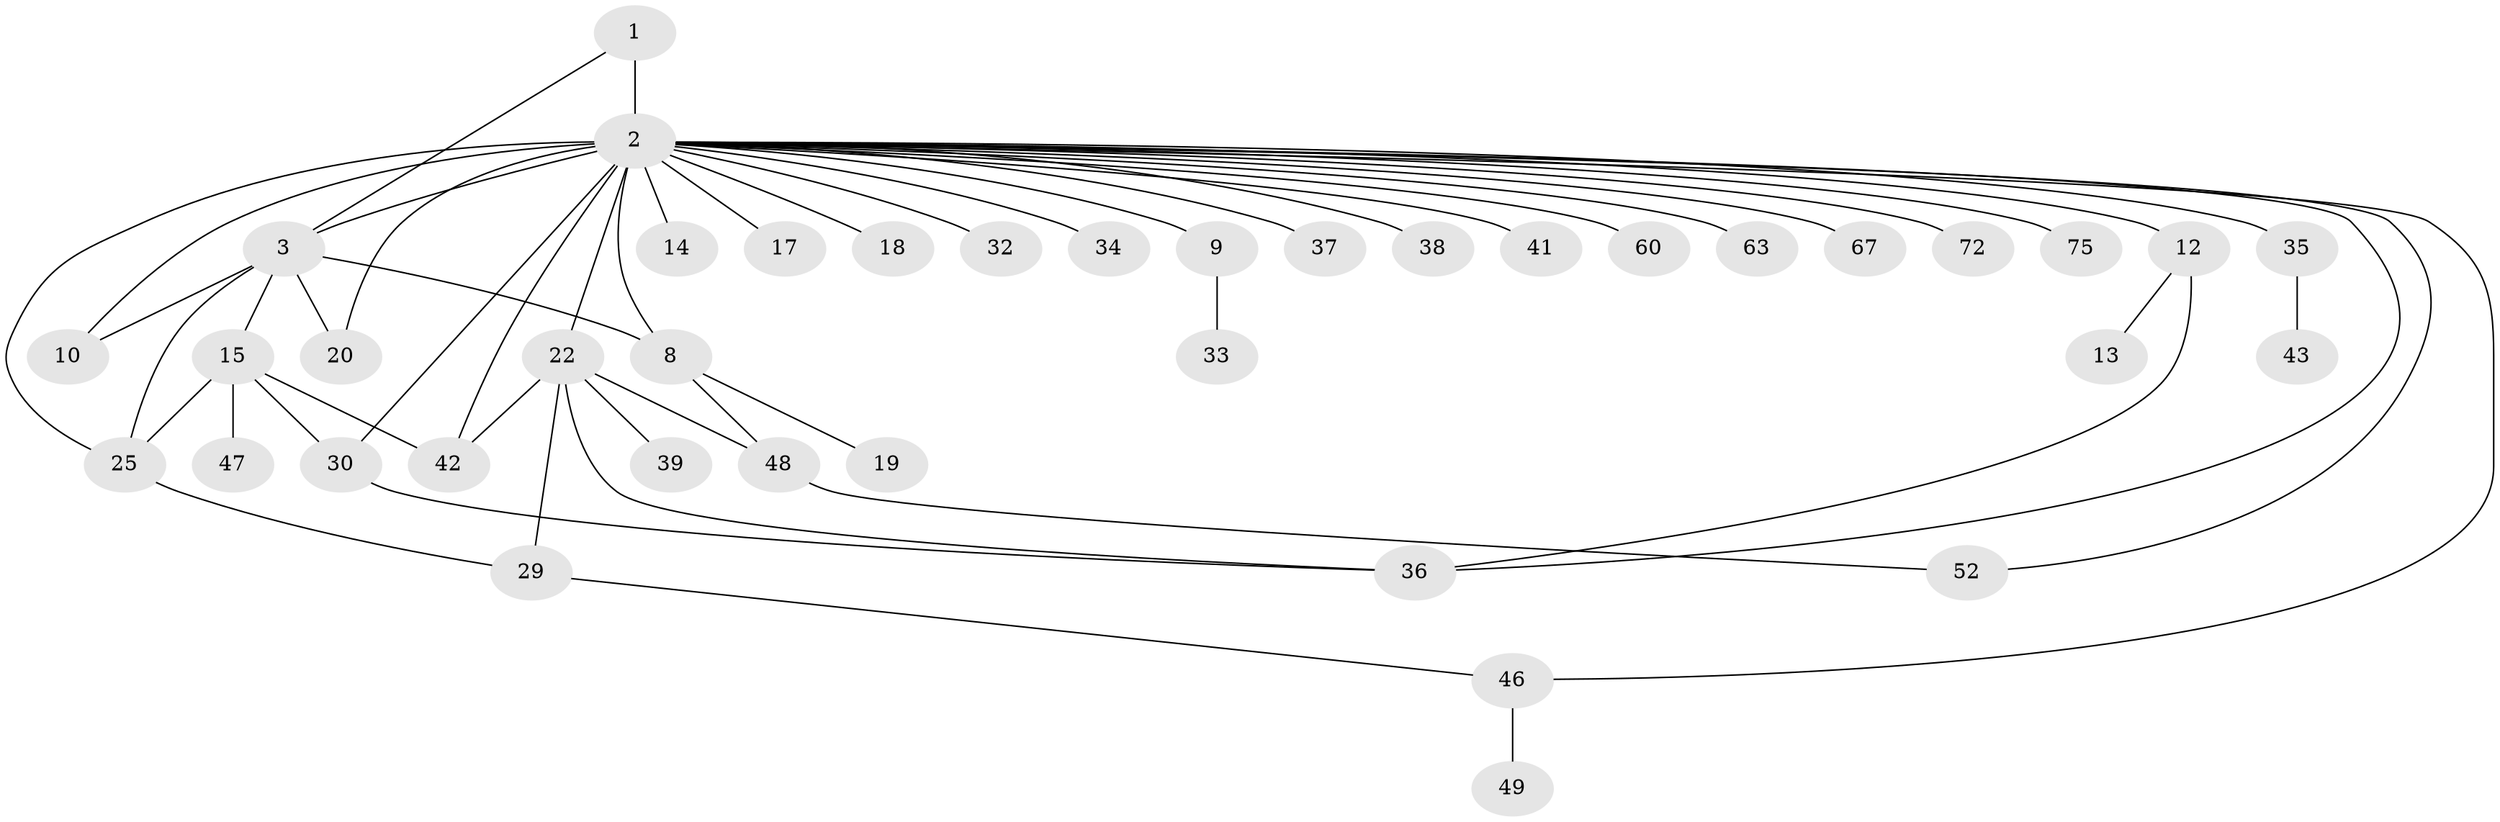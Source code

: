 // original degree distribution, {4: 0.05063291139240506, 22: 0.012658227848101266, 11: 0.012658227848101266, 9: 0.012658227848101266, 7: 0.012658227848101266, 5: 0.05063291139240506, 24: 0.012658227848101266, 10: 0.012658227848101266, 2: 0.17721518987341772, 3: 0.20253164556962025, 1: 0.4430379746835443}
// Generated by graph-tools (version 1.1) at 2025/14/03/09/25 04:14:46]
// undirected, 39 vertices, 54 edges
graph export_dot {
graph [start="1"]
  node [color=gray90,style=filled];
  1 [super="+23"];
  2 [super="+31+11+54+7+53+61+76+79+27+6+4+21"];
  3 [super="+73+74"];
  8 [super="+56+68"];
  9;
  10;
  12 [super="+28"];
  13 [super="+50"];
  14;
  15;
  17;
  18;
  19 [super="+78"];
  20;
  22 [super="+51+26"];
  25;
  29;
  30 [super="+71"];
  32;
  33;
  34;
  35;
  36;
  37;
  38;
  39;
  41;
  42 [super="+57"];
  43;
  46;
  47;
  48 [super="+62"];
  49;
  52 [super="+66"];
  60;
  63;
  67;
  72;
  75;
  1 -- 2 [weight=2];
  1 -- 3;
  2 -- 8 [weight=5];
  2 -- 10 [weight=2];
  2 -- 18;
  2 -- 25;
  2 -- 34;
  2 -- 41;
  2 -- 35;
  2 -- 22 [weight=3];
  2 -- 3 [weight=2];
  2 -- 9;
  2 -- 72;
  2 -- 12;
  2 -- 17;
  2 -- 30 [weight=2];
  2 -- 36;
  2 -- 38;
  2 -- 42 [weight=2];
  2 -- 46;
  2 -- 52;
  2 -- 60;
  2 -- 63;
  2 -- 32;
  2 -- 67;
  2 -- 37;
  2 -- 75;
  2 -- 14;
  2 -- 20;
  3 -- 8;
  3 -- 10;
  3 -- 15;
  3 -- 20;
  3 -- 25;
  8 -- 19;
  8 -- 48;
  9 -- 33;
  12 -- 13;
  12 -- 36;
  15 -- 25;
  15 -- 30;
  15 -- 47;
  15 -- 42;
  22 -- 36;
  22 -- 29;
  22 -- 48;
  22 -- 39;
  22 -- 42;
  25 -- 29;
  29 -- 46;
  30 -- 36;
  35 -- 43;
  46 -- 49;
  48 -- 52;
}

